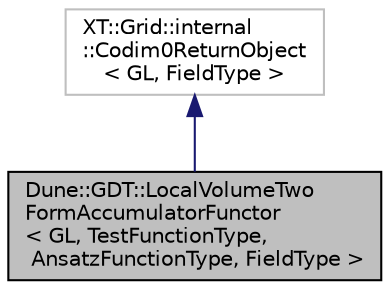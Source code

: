 digraph "Dune::GDT::LocalVolumeTwoFormAccumulatorFunctor&lt; GL, TestFunctionType, AnsatzFunctionType, FieldType &gt;"
{
  edge [fontname="Helvetica",fontsize="10",labelfontname="Helvetica",labelfontsize="10"];
  node [fontname="Helvetica",fontsize="10",shape=record];
  Node1 [label="Dune::GDT::LocalVolumeTwo\lFormAccumulatorFunctor\l\< GL, TestFunctionType,\l AnsatzFunctionType, FieldType \>",height=0.2,width=0.4,color="black", fillcolor="grey75", style="filled", fontcolor="black"];
  Node2 -> Node1 [dir="back",color="midnightblue",fontsize="10",style="solid",fontname="Helvetica"];
  Node2 [label="XT::Grid::internal\l::Codim0ReturnObject\l\< GL, FieldType \>",height=0.2,width=0.4,color="grey75", fillcolor="white", style="filled"];
}
